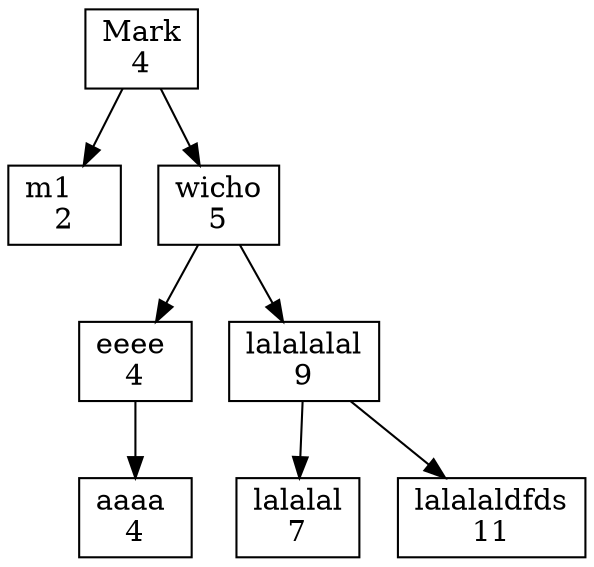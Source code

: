 digraph grafica{
rankdir=TB;node [shape = record, style=filled, fillcolor=white];
nodo1[ label ="Mark\l4"];
nodo4 [ label ="m1\l2"];
nodo1->nodo4
nodo2[ label ="wicho\l5"];
nodo7[ label ="eeee\l4"];
nodo8 [ label ="aaaa\l4"];
nodo7->nodo8
nodo2->nodo7
nodo3[ label ="lalalalal\l9"];
nodo5 [ label ="lalalal\l7"];
nodo3->nodo5
nodo6 [ label ="lalalaldfds\l11"];
nodo3->nodo6
nodo2->nodo3
nodo1->nodo2
}